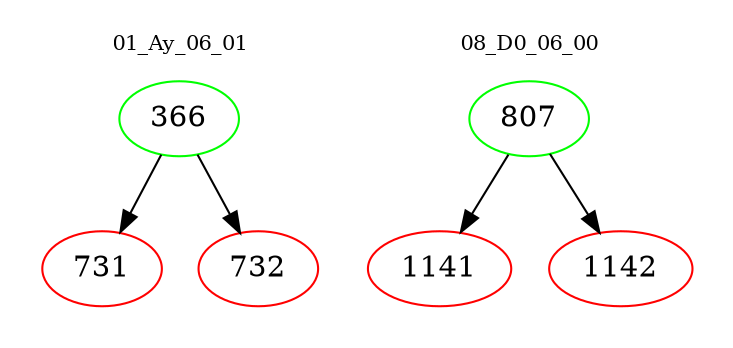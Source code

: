 digraph{
subgraph cluster_0 {
color = white
label = "01_Ay_06_01";
fontsize=10;
T0_366 [label="366", color="green"]
T0_366 -> T0_731 [color="black"]
T0_731 [label="731", color="red"]
T0_366 -> T0_732 [color="black"]
T0_732 [label="732", color="red"]
}
subgraph cluster_1 {
color = white
label = "08_D0_06_00";
fontsize=10;
T1_807 [label="807", color="green"]
T1_807 -> T1_1141 [color="black"]
T1_1141 [label="1141", color="red"]
T1_807 -> T1_1142 [color="black"]
T1_1142 [label="1142", color="red"]
}
}
